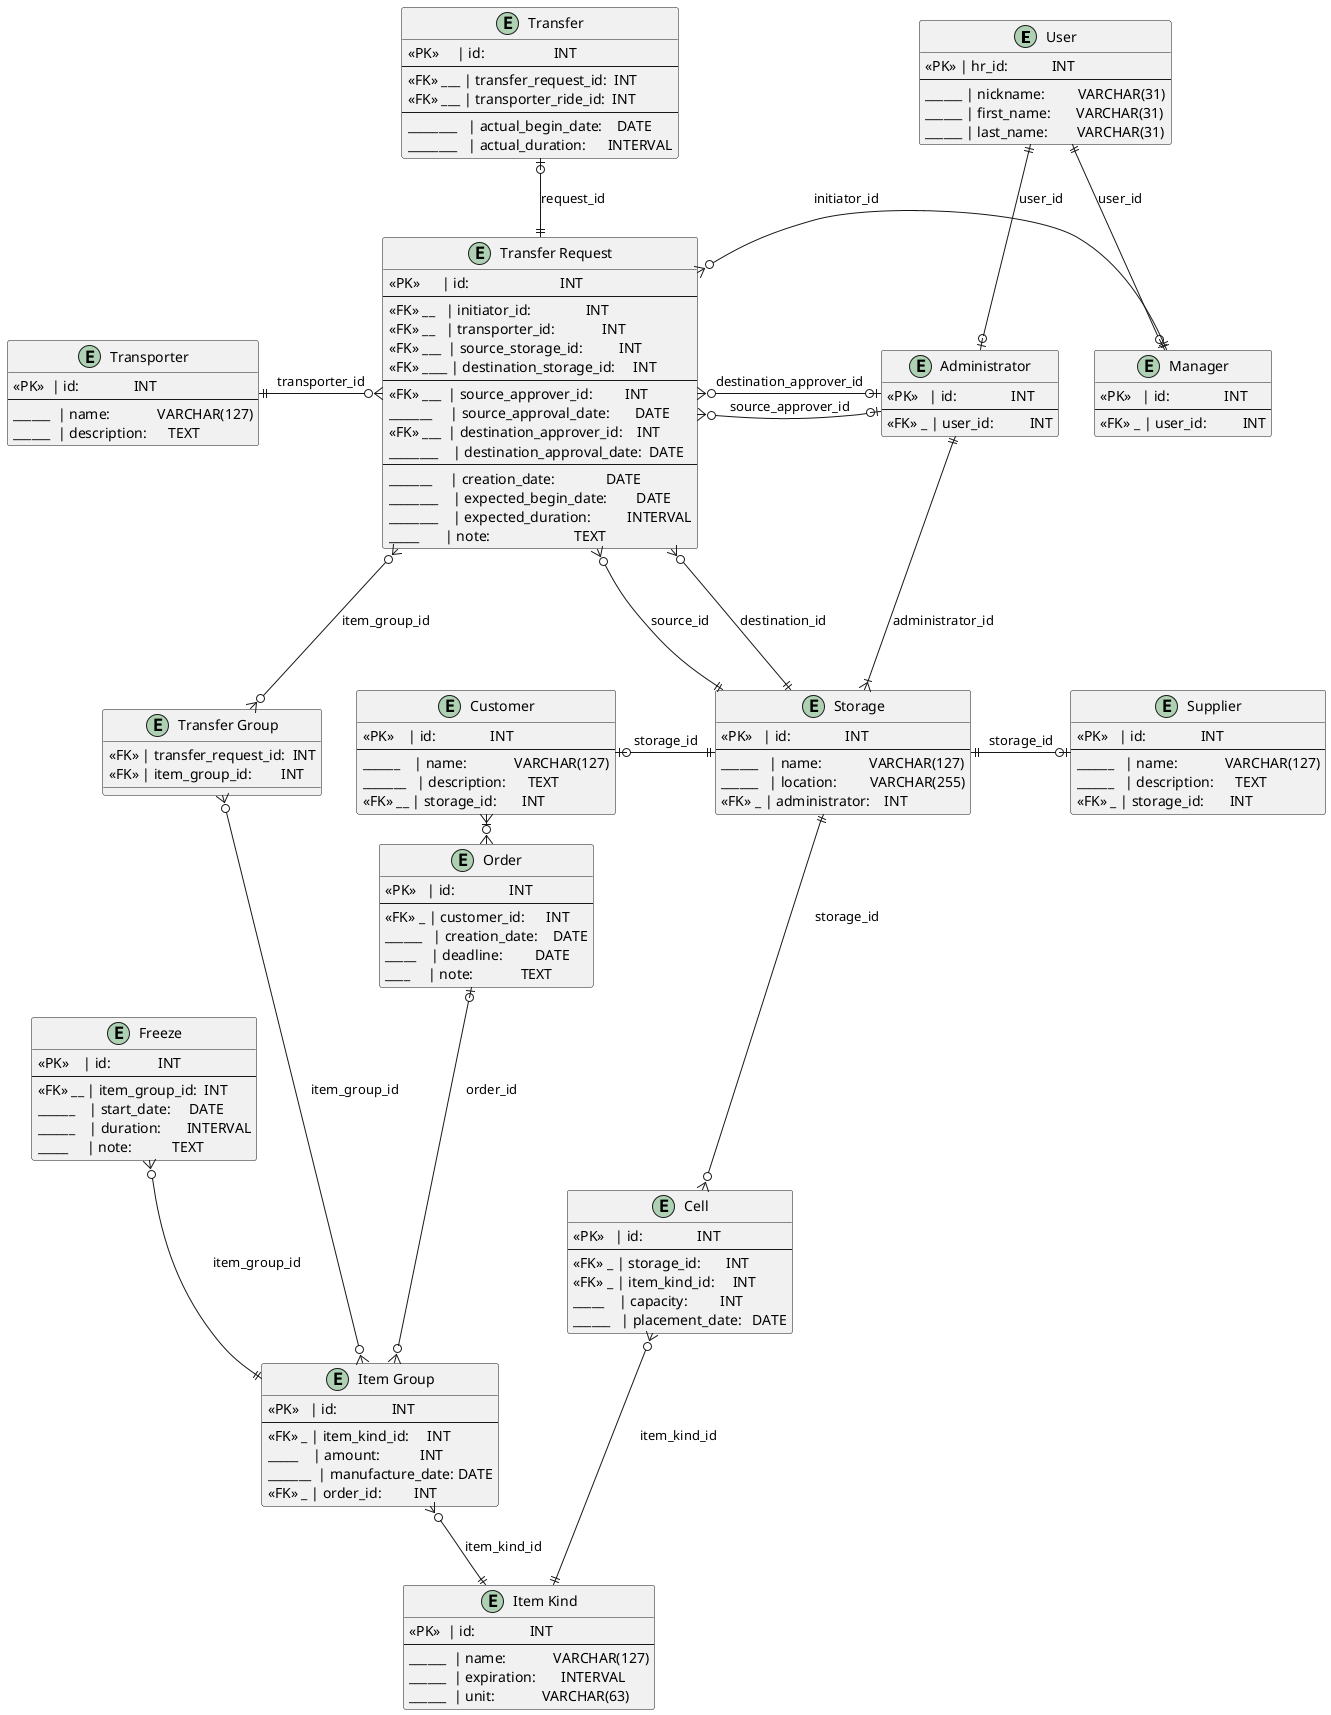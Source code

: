 @startuml Storage Net low-level ER Diagram

entity "User" as user {
  <<PK>> | hr_id:            INT
  --
  ______ | nickname:         VARCHAR(31)
  ______ | first_name:       VARCHAR(31)
  ______ | last_name:        VARCHAR(31)
}

entity "Manager" as manager {
  <<PK>>   | id:               INT
  --
  <<FK>> _ | user_id:          INT
}

entity "Administrator" as administrator {
  <<PK>>   | id:               INT
  --
  <<FK>> _ | user_id:          INT
}

entity "Storage" as storage {
  <<PK>>   | id:               INT
  --
  ______   | name:             VARCHAR(127)
  ______   | location:         VARCHAR(255)
  <<FK>> _ | administrator:    INT 
}

entity "Cell" as cell {
  <<PK>>   | id:               INT
  --
  <<FK>> _ | storage_id:       INT 
  <<FK>> _ | item_kind_id:     INT 
  _____    | capacity:         INT
  ______   | placement_date:   DATE
}

entity "Item Kind" as item_kind {
  <<PK>>  | id:               INT
  --
  ______  | name:             VARCHAR(127)
  ______  | expiration:       INTERVAL
  ______  | unit:             VARCHAR(63)
}

entity "Item Group" as item_group {
  <<PK>>   | id:               INT
  --
  <<FK>> _ | item_kind_id:     INT
  _____    | amount:           INT
  _______  | manufacture_date: DATE
  <<FK>> _ | order_id:         INT 
}

entity "Order" as order {
  <<PK>>   | id:               INT
  --
  <<FK>> _ | customer_id:      INT 
  ______   | creation_date:    DATE
  _____    | deadline:         DATE
  ____     | note:             TEXT
}

entity "Freeze" as freeze {
  <<PK>>    | id:             INT 
  --
  <<FK>> __ | item_group_id:  INT 
  ______    | start_date:     DATE
  ______    | duration:       INTERVAL
  _____     | note:           TEXT
}

entity "Transfer Request" as transfer_request {
  <<PK>>      | id:                         INT
  --
  <<FK>> __   | initiator_id:               INT
  <<FK>> __   | transporter_id:             INT
  <<FK>> ___  | source_storage_id:          INT
  <<FK>> ____ | destination_storage_id:     INT
  --
  <<FK>> ___  | source_approver_id:         INT
  _______     | source_approval_date:       DATE
  <<FK>> ___  | destination_approver_id:    INT
  ________    | destination_approval_date:  DATE
  --
  _______     | creation_date:              DATE
  ________    | expected_begin_date:        DATE
  ________    | expected_duration:          INTERVAL
  _____       | note:                       TEXT
}

entity "Transfer" as transfer {
  <<PK>>     | id:                   INT
  --
  <<FK>> ___ | transfer_request_id:  INT
  <<FK>> ___ | transporter_ride_id:  INT
  --
  ________   | actual_begin_date:    DATE
  ________   | actual_duration:      INTERVAL
}

entity "Transfer Group" as transfer_group {
  <<FK>> | transfer_request_id:  INT
  <<FK>> | item_group_id:        INT
}

entity "Transporter" as transporter {
  <<PK>>  | id:               INT
  --
  ______  | name:             VARCHAR(127)
  ______  | description:      TEXT
}

entity "Supplier" as supplier {
  <<PK>>   | id:               INT
  --
  ______   | name:             VARCHAR(127)
  ______   | description:      TEXT
  <<FK>> _ | storage_id:       INT 
}

entity "Customer" as customer {
  <<PK>>    | id:               INT
  --
  ______    | name:             VARCHAR(127)
  _______   | description:      TEXT
  <<FK>> __ | storage_id:       INT
}

user              ||-d-o| manager             : user_id
user              ||-d-o| administrator       : user_id
administrator     ||-d-|{ storage             : administrator_id

storage           ||-d-o{ cell                : storage_id
cell              }o-d-|| item_kind           : item_kind_id
freeze            }o-d-|| item_group          : item_group_id

item_group        }o-d-|| item_kind           : item_kind_id

order             |o-d-o{ item_group          : order_id

transfer_request  }o-r-||  manager            : initiator_id
transfer_request  }o-l--|| transporter        : transporter_id
transfer_request  }o-d--|| storage            : source_id
transfer_request  }o-d--|| storage            : destination_id
transfer_request  }o-r-o|  administrator      : source_approver_id
transfer_request  }o-r-o|  administrator      : destination_approver_id
transfer_request  ||-u-o|  transfer           : request_id
transfer_group    }o-d--o{ item_group         : item_group_id
transfer_group    }o-u--o{ transfer_request   : item_group_id

supplier    |o-l-|| storage   : storage_id

customer    |o-r--|| storage  : storage_id
customer    }|--r-o{ order    : order_id

@enduml